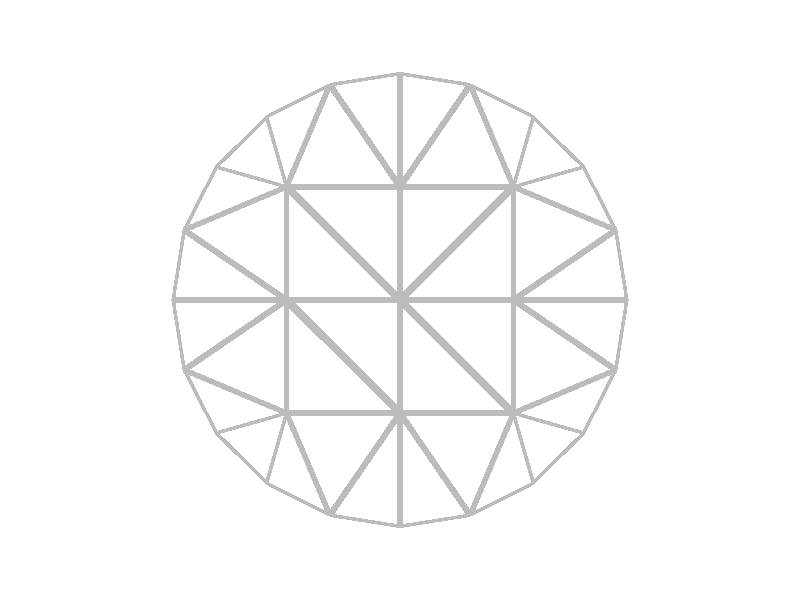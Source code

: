 #include "colors.inc"
background { rgb <1, 1, 1> }
camera {location <-0, -0, 10>up <0,1,0> right <-1.33,0,0> angle 20look_at <0, 0, 0> }
cylinder { <-0.951057, -0.309017, 0>, <-0.5, -0.5, 0>, 0.0122456 texture {  pigment { rgb <0.5, 0.5, 0.5> } } }
cylinder { <-0.951057, -0.309017, 0>, <-0.809017, -0.587785, 0>, 0.00782172 texture {  pigment { rgb <0.5, 0.5, 0.5> } } }
cylinder { <-0.809017, -0.587785, 0>, <-0.5, -0.5, 0>, 0.0080311 texture {  pigment { rgb <0.5, 0.5, 0.5> } } }
cylinder { <-0.809017, -0.587785, 0>, <-0.587785, -0.809017, 0>, 0.00782173 texture {  pigment { rgb <0.5, 0.5, 0.5> } } }
cylinder { <-0.587785, -0.809017, 0>, <-0.5, -0.5, 0>, 0.0080311 texture {  pigment { rgb <0.5, 0.5, 0.5> } } }
cylinder { <-0.309017, -0.951057, 0>, <0, -1, 0>, 0.00782172 texture {  pigment { rgb <0.5, 0.5, 0.5> } } }
cylinder { <0, -1, 0>, <0, -0.5, 0>, 0.0125 texture {  pigment { rgb <0.5, 0.5, 0.5> } } }
cylinder { <-0.309017, -0.951057, 0>, <0, -0.5, 0>, 0.0136689 texture {  pigment { rgb <0.5, 0.5, 0.5> } } }
cylinder { <-0.5, -0.5, 0>, <-0.5, 0, 0>, 0.0125 texture {  pigment { rgb <0.5, 0.5, 0.5> } } }
cylinder { <-0.951057, -0.309017, 0>, <-0.5, 0, 0>, 0.0136689 texture {  pigment { rgb <0.5, 0.5, 0.5> } } }
cylinder { <-0.5, -0.5, 0>, <0, -0.5, 0>, 0.0125 texture {  pigment { rgb <0.5, 0.5, 0.5> } } }
cylinder { <-0.5, -0.5, 0>, <-0.309017, -0.951057, 0>, 0.0122456 texture {  pigment { rgb <0.5, 0.5, 0.5> } } }
cylinder { <0, -1, 0>, <0.309017, -0.951057, 0>, 0.00782172 texture {  pigment { rgb <0.5, 0.5, 0.5> } } }
cylinder { <0, -0.5, 0>, <0.309017, -0.951057, 0>, 0.0136689 texture {  pigment { rgb <0.5, 0.5, 0.5> } } }
cylinder { <-0.587785, -0.809017, 0>, <-0.309017, -0.951057, 0>, 0.00782172 texture {  pigment { rgb <0.5, 0.5, 0.5> } } }
cylinder { <-0.5, 0, 0>, <0, -0.5, 0>, 0.0176777 texture {  pigment { rgb <0.5, 0.5, 0.5> } } }
cylinder { <-0.951057, 0.309017, 0>, <-0.5, 0.5, 0>, 0.0122456 texture {  pigment { rgb <0.5, 0.5, 0.5> } } }
cylinder { <-0.809017, 0.587785, 0>, <-0.5, 0.5, 0>, 0.0080311 texture {  pigment { rgb <0.5, 0.5, 0.5> } } }
cylinder { <-0.951057, 0.309017, 0>, <-0.809017, 0.587785, 0>, 0.00782172 texture {  pigment { rgb <0.5, 0.5, 0.5> } } }
cylinder { <-0.951057, 0.309017, 0>, <-0.5, 0, 0>, 0.0136689 texture {  pigment { rgb <0.5, 0.5, 0.5> } } }
cylinder { <-1, 0, 0>, <-0.951057, 0.309017, 0>, 0.00782172 texture {  pigment { rgb <0.5, 0.5, 0.5> } } }
cylinder { <-1, 0, 0>, <-0.5, 0, 0>, 0.0125 texture {  pigment { rgb <0.5, 0.5, 0.5> } } }
cylinder { <-0.587785, 0.809017, 0>, <-0.5, 0.5, 0>, 0.0080311 texture {  pigment { rgb <0.5, 0.5, 0.5> } } }
cylinder { <-0.809017, 0.587785, 0>, <-0.587785, 0.809017, 0>, 0.00782173 texture {  pigment { rgb <0.5, 0.5, 0.5> } } }
cylinder { <-0.5, 0, 0>, <-0.5, 0.5, 0>, 0.0125 texture {  pigment { rgb <0.5, 0.5, 0.5> } } }
cylinder { <-0.5, 0, 0>, <0, 0, 0>, 0.0125 texture {  pigment { rgb <0.5, 0.5, 0.5> } } }
cylinder { <-0.5, 0.5, 0>, <0, 0, 0>, 0.0176777 texture {  pigment { rgb <0.5, 0.5, 0.5> } } }
cylinder { <-0.587785, 0.809017, 0>, <-0.309017, 0.951057, 0>, 0.00782172 texture {  pigment { rgb <0.5, 0.5, 0.5> } } }
cylinder { <-0.5, 0.5, 0>, <-0.309017, 0.951057, 0>, 0.0122456 texture {  pigment { rgb <0.5, 0.5, 0.5> } } }
cylinder { <-0.5, 0.5, 0>, <0, 0.5, 0>, 0.0125 texture {  pigment { rgb <0.5, 0.5, 0.5> } } }
cylinder { <-0.309017, 0.951057, 0>, <0, 0.5, 0>, 0.0136689 texture {  pigment { rgb <0.5, 0.5, 0.5> } } }
cylinder { <-1, 0, 0>, <-0.951057, -0.309017, 0>, 0.00782172 texture {  pigment { rgb <0.5, 0.5, 0.5> } } }
cylinder { <0, -0.5, 0>, <0, 0, 0>, 0.0125 texture {  pigment { rgb <0.5, 0.5, 0.5> } } }
cylinder { <0, -0.5, 0>, <0.5, -0.5, 0>, 0.0125 texture {  pigment { rgb <0.5, 0.5, 0.5> } } }
cylinder { <0, 0, 0>, <0.5, -0.5, 0>, 0.0176777 texture {  pigment { rgb <0.5, 0.5, 0.5> } } }
cylinder { <0.309017, -0.951057, 0>, <0.5, -0.5, 0>, 0.0122456 texture {  pigment { rgb <0.5, 0.5, 0.5> } } }
cylinder { <0.309017, -0.951057, 0>, <0.587785, -0.809017, 0>, 0.00782172 texture {  pigment { rgb <0.5, 0.5, 0.5> } } }
cylinder { <0.5, -0.5, 0>, <0.587785, -0.809017, 0>, 0.0080311 texture {  pigment { rgb <0.5, 0.5, 0.5> } } }
cylinder { <0.5, -0.5, 0>, <0.5, 0, 0>, 0.0125 texture {  pigment { rgb <0.5, 0.5, 0.5> } } }
cylinder { <0, 0, 0>, <0.5, 0, 0>, 0.0125 texture {  pigment { rgb <0.5, 0.5, 0.5> } } }
cylinder { <0.5, -0.5, 0>, <0.951057, -0.309017, 0>, 0.0122456 texture {  pigment { rgb <0.5, 0.5, 0.5> } } }
cylinder { <0.5, -0.5, 0>, <0.809017, -0.587785, 0>, 0.0080311 texture {  pigment { rgb <0.5, 0.5, 0.5> } } }
cylinder { <0.809017, -0.587785, 0>, <0.951057, -0.309017, 0>, 0.00782172 texture {  pigment { rgb <0.5, 0.5, 0.5> } } }
cylinder { <0.5, 0, 0>, <0.951057, -0.309017, 0>, 0.0136689 texture {  pigment { rgb <0.5, 0.5, 0.5> } } }
cylinder { <0.951057, -0.309017, 0>, <1, 0, 0>, 0.00782172 texture {  pigment { rgb <0.5, 0.5, 0.5> } } }
cylinder { <0.5, 0, 0>, <1, 0, 0>, 0.0125 texture {  pigment { rgb <0.5, 0.5, 0.5> } } }
cylinder { <0.587785, -0.809017, 0>, <0.809017, -0.587785, 0>, 0.00782173 texture {  pigment { rgb <0.5, 0.5, 0.5> } } }
cylinder { <0.5, 0, 0>, <0.5, 0.5, 0>, 0.0125 texture {  pigment { rgb <0.5, 0.5, 0.5> } } }
cylinder { <0, 0, 0>, <0.5, 0.5, 0>, 0.0176777 texture {  pigment { rgb <0.5, 0.5, 0.5> } } }
cylinder { <0, 0.5, 0>, <0.5, 0.5, 0>, 0.0125 texture {  pigment { rgb <0.5, 0.5, 0.5> } } }
cylinder { <0.309017, 0.951057, 0>, <0.5, 0.5, 0>, 0.0122456 texture {  pigment { rgb <0.5, 0.5, 0.5> } } }
cylinder { <0, 0.5, 0>, <0.309017, 0.951057, 0>, 0.0136689 texture {  pigment { rgb <0.5, 0.5, 0.5> } } }
cylinder { <0, 0, 0>, <0, 0.5, 0>, 0.0125 texture {  pigment { rgb <0.5, 0.5, 0.5> } } }
cylinder { <0, 1, 0>, <0.309017, 0.951057, 0>, 0.00782172 texture {  pigment { rgb <0.5, 0.5, 0.5> } } }
cylinder { <0, 0.5, 0>, <0, 1, 0>, 0.0125 texture {  pigment { rgb <0.5, 0.5, 0.5> } } }
cylinder { <0.5, 0.5, 0>, <0.587785, 0.809017, 0>, 0.0080311 texture {  pigment { rgb <0.5, 0.5, 0.5> } } }
cylinder { <0.309017, 0.951057, 0>, <0.587785, 0.809017, 0>, 0.00782172 texture {  pigment { rgb <0.5, 0.5, 0.5> } } }
cylinder { <-0.309017, 0.951057, 0>, <0, 1, 0>, 0.00782172 texture {  pigment { rgb <0.5, 0.5, 0.5> } } }
cylinder { <0.5, 0.5, 0>, <0.809017, 0.587785, 0>, 0.0080311 texture {  pigment { rgb <0.5, 0.5, 0.5> } } }
cylinder { <0.5, 0.5, 0>, <0.951057, 0.309017, 0>, 0.0122456 texture {  pigment { rgb <0.5, 0.5, 0.5> } } }
cylinder { <0.809017, 0.587785, 0>, <0.951057, 0.309017, 0>, 0.00782172 texture {  pigment { rgb <0.5, 0.5, 0.5> } } }
cylinder { <0.587785, 0.809017, 0>, <0.809017, 0.587785, 0>, 0.00782173 texture {  pigment { rgb <0.5, 0.5, 0.5> } } }
cylinder { <0.5, 0, 0>, <0.951057, 0.309017, 0>, 0.0136689 texture {  pigment { rgb <0.5, 0.5, 0.5> } } }
cylinder { <0.951057, 0.309017, 0>, <1, 0, 0>, 0.00782172 texture {  pigment { rgb <0.5, 0.5, 0.5> } } }
light_source {<10, 10, 10> color White}
light_source {<-10, -10, 10> color White}
